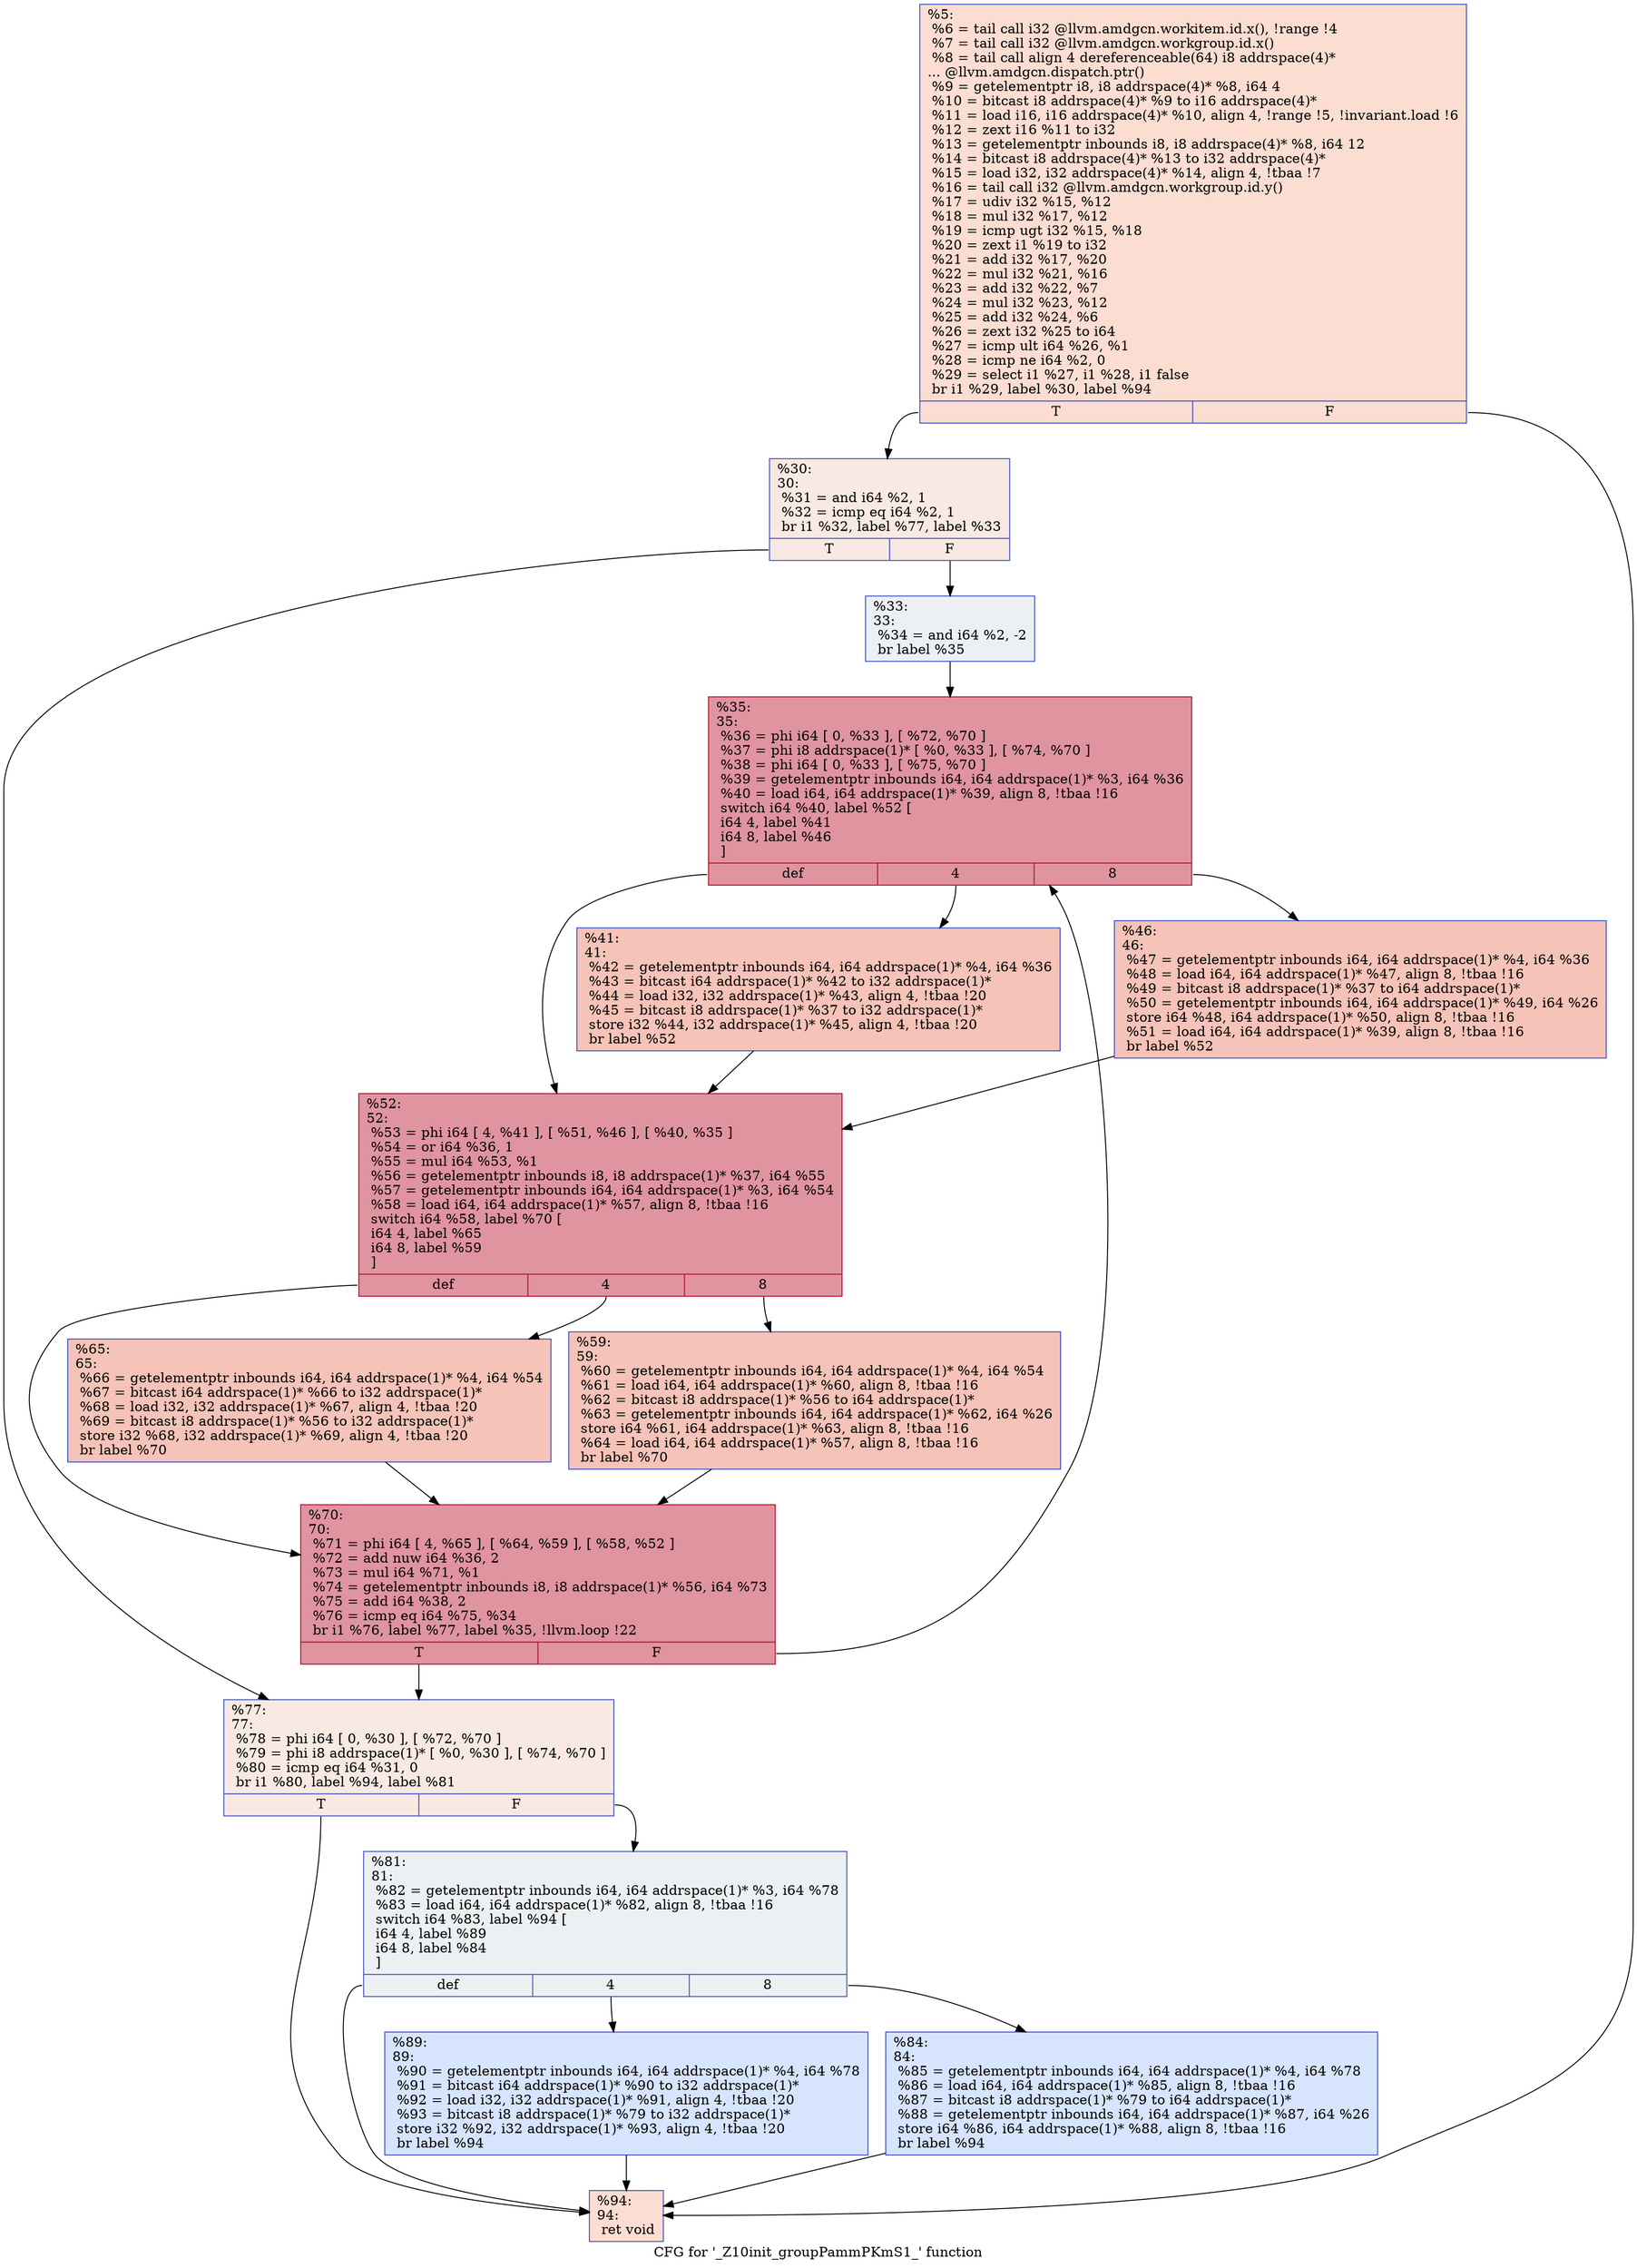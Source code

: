 digraph "CFG for '_Z10init_groupPammPKmS1_' function" {
	label="CFG for '_Z10init_groupPammPKmS1_' function";

	Node0x4a3e520 [shape=record,color="#3d50c3ff", style=filled, fillcolor="#f7b39670",label="{%5:\l  %6 = tail call i32 @llvm.amdgcn.workitem.id.x(), !range !4\l  %7 = tail call i32 @llvm.amdgcn.workgroup.id.x()\l  %8 = tail call align 4 dereferenceable(64) i8 addrspace(4)*\l... @llvm.amdgcn.dispatch.ptr()\l  %9 = getelementptr i8, i8 addrspace(4)* %8, i64 4\l  %10 = bitcast i8 addrspace(4)* %9 to i16 addrspace(4)*\l  %11 = load i16, i16 addrspace(4)* %10, align 4, !range !5, !invariant.load !6\l  %12 = zext i16 %11 to i32\l  %13 = getelementptr inbounds i8, i8 addrspace(4)* %8, i64 12\l  %14 = bitcast i8 addrspace(4)* %13 to i32 addrspace(4)*\l  %15 = load i32, i32 addrspace(4)* %14, align 4, !tbaa !7\l  %16 = tail call i32 @llvm.amdgcn.workgroup.id.y()\l  %17 = udiv i32 %15, %12\l  %18 = mul i32 %17, %12\l  %19 = icmp ugt i32 %15, %18\l  %20 = zext i1 %19 to i32\l  %21 = add i32 %17, %20\l  %22 = mul i32 %21, %16\l  %23 = add i32 %22, %7\l  %24 = mul i32 %23, %12\l  %25 = add i32 %24, %6\l  %26 = zext i32 %25 to i64\l  %27 = icmp ult i64 %26, %1\l  %28 = icmp ne i64 %2, 0\l  %29 = select i1 %27, i1 %28, i1 false\l  br i1 %29, label %30, label %94\l|{<s0>T|<s1>F}}"];
	Node0x4a3e520:s0 -> Node0x4a40ef0;
	Node0x4a3e520:s1 -> Node0x4a40f80;
	Node0x4a40ef0 [shape=record,color="#3d50c3ff", style=filled, fillcolor="#efcebd70",label="{%30:\l30:                                               \l  %31 = and i64 %2, 1\l  %32 = icmp eq i64 %2, 1\l  br i1 %32, label %77, label %33\l|{<s0>T|<s1>F}}"];
	Node0x4a40ef0:s0 -> Node0x4a40710;
	Node0x4a40ef0:s1 -> Node0x4a40760;
	Node0x4a40760 [shape=record,color="#3d50c3ff", style=filled, fillcolor="#d6dce470",label="{%33:\l33:                                               \l  %34 = and i64 %2, -2\l  br label %35\l}"];
	Node0x4a40760 -> Node0x4a41560;
	Node0x4a41560 [shape=record,color="#b70d28ff", style=filled, fillcolor="#b70d2870",label="{%35:\l35:                                               \l  %36 = phi i64 [ 0, %33 ], [ %72, %70 ]\l  %37 = phi i8 addrspace(1)* [ %0, %33 ], [ %74, %70 ]\l  %38 = phi i64 [ 0, %33 ], [ %75, %70 ]\l  %39 = getelementptr inbounds i64, i64 addrspace(1)* %3, i64 %36\l  %40 = load i64, i64 addrspace(1)* %39, align 8, !tbaa !16\l  switch i64 %40, label %52 [\l    i64 4, label %41\l    i64 8, label %46\l  ]\l|{<s0>def|<s1>4|<s2>8}}"];
	Node0x4a41560:s0 -> Node0x4a41c80;
	Node0x4a41560:s1 -> Node0x4a41d10;
	Node0x4a41560:s2 -> Node0x4a41da0;
	Node0x4a41d10 [shape=record,color="#3d50c3ff", style=filled, fillcolor="#e8765c70",label="{%41:\l41:                                               \l  %42 = getelementptr inbounds i64, i64 addrspace(1)* %4, i64 %36\l  %43 = bitcast i64 addrspace(1)* %42 to i32 addrspace(1)*\l  %44 = load i32, i32 addrspace(1)* %43, align 4, !tbaa !20\l  %45 = bitcast i8 addrspace(1)* %37 to i32 addrspace(1)*\l  store i32 %44, i32 addrspace(1)* %45, align 4, !tbaa !20\l  br label %52\l}"];
	Node0x4a41d10 -> Node0x4a41c80;
	Node0x4a41da0 [shape=record,color="#3d50c3ff", style=filled, fillcolor="#e8765c70",label="{%46:\l46:                                               \l  %47 = getelementptr inbounds i64, i64 addrspace(1)* %4, i64 %36\l  %48 = load i64, i64 addrspace(1)* %47, align 8, !tbaa !16\l  %49 = bitcast i8 addrspace(1)* %37 to i64 addrspace(1)*\l  %50 = getelementptr inbounds i64, i64 addrspace(1)* %49, i64 %26\l  store i64 %48, i64 addrspace(1)* %50, align 8, !tbaa !16\l  %51 = load i64, i64 addrspace(1)* %39, align 8, !tbaa !16\l  br label %52\l}"];
	Node0x4a41da0 -> Node0x4a41c80;
	Node0x4a41c80 [shape=record,color="#b70d28ff", style=filled, fillcolor="#b70d2870",label="{%52:\l52:                                               \l  %53 = phi i64 [ 4, %41 ], [ %51, %46 ], [ %40, %35 ]\l  %54 = or i64 %36, 1\l  %55 = mul i64 %53, %1\l  %56 = getelementptr inbounds i8, i8 addrspace(1)* %37, i64 %55\l  %57 = getelementptr inbounds i64, i64 addrspace(1)* %3, i64 %54\l  %58 = load i64, i64 addrspace(1)* %57, align 8, !tbaa !16\l  switch i64 %58, label %70 [\l    i64 4, label %65\l    i64 8, label %59\l  ]\l|{<s0>def|<s1>4|<s2>8}}"];
	Node0x4a41c80:s0 -> Node0x4a41650;
	Node0x4a41c80:s1 -> Node0x4a436c0;
	Node0x4a41c80:s2 -> Node0x4a43710;
	Node0x4a43710 [shape=record,color="#3d50c3ff", style=filled, fillcolor="#e8765c70",label="{%59:\l59:                                               \l  %60 = getelementptr inbounds i64, i64 addrspace(1)* %4, i64 %54\l  %61 = load i64, i64 addrspace(1)* %60, align 8, !tbaa !16\l  %62 = bitcast i8 addrspace(1)* %56 to i64 addrspace(1)*\l  %63 = getelementptr inbounds i64, i64 addrspace(1)* %62, i64 %26\l  store i64 %61, i64 addrspace(1)* %63, align 8, !tbaa !16\l  %64 = load i64, i64 addrspace(1)* %57, align 8, !tbaa !16\l  br label %70\l}"];
	Node0x4a43710 -> Node0x4a41650;
	Node0x4a436c0 [shape=record,color="#3d50c3ff", style=filled, fillcolor="#e8765c70",label="{%65:\l65:                                               \l  %66 = getelementptr inbounds i64, i64 addrspace(1)* %4, i64 %54\l  %67 = bitcast i64 addrspace(1)* %66 to i32 addrspace(1)*\l  %68 = load i32, i32 addrspace(1)* %67, align 4, !tbaa !20\l  %69 = bitcast i8 addrspace(1)* %56 to i32 addrspace(1)*\l  store i32 %68, i32 addrspace(1)* %69, align 4, !tbaa !20\l  br label %70\l}"];
	Node0x4a436c0 -> Node0x4a41650;
	Node0x4a41650 [shape=record,color="#b70d28ff", style=filled, fillcolor="#b70d2870",label="{%70:\l70:                                               \l  %71 = phi i64 [ 4, %65 ], [ %64, %59 ], [ %58, %52 ]\l  %72 = add nuw i64 %36, 2\l  %73 = mul i64 %71, %1\l  %74 = getelementptr inbounds i8, i8 addrspace(1)* %56, i64 %73\l  %75 = add i64 %38, 2\l  %76 = icmp eq i64 %75, %34\l  br i1 %76, label %77, label %35, !llvm.loop !22\l|{<s0>T|<s1>F}}"];
	Node0x4a41650:s0 -> Node0x4a40710;
	Node0x4a41650:s1 -> Node0x4a41560;
	Node0x4a40710 [shape=record,color="#3d50c3ff", style=filled, fillcolor="#efcebd70",label="{%77:\l77:                                               \l  %78 = phi i64 [ 0, %30 ], [ %72, %70 ]\l  %79 = phi i8 addrspace(1)* [ %0, %30 ], [ %74, %70 ]\l  %80 = icmp eq i64 %31, 0\l  br i1 %80, label %94, label %81\l|{<s0>T|<s1>F}}"];
	Node0x4a40710:s0 -> Node0x4a40f80;
	Node0x4a40710:s1 -> Node0x4a447f0;
	Node0x4a447f0 [shape=record,color="#3d50c3ff", style=filled, fillcolor="#d6dce470",label="{%81:\l81:                                               \l  %82 = getelementptr inbounds i64, i64 addrspace(1)* %3, i64 %78\l  %83 = load i64, i64 addrspace(1)* %82, align 8, !tbaa !16\l  switch i64 %83, label %94 [\l    i64 4, label %89\l    i64 8, label %84\l  ]\l|{<s0>def|<s1>4|<s2>8}}"];
	Node0x4a447f0:s0 -> Node0x4a40f80;
	Node0x4a447f0:s1 -> Node0x4a44a00;
	Node0x4a447f0:s2 -> Node0x4a44a50;
	Node0x4a44a50 [shape=record,color="#3d50c3ff", style=filled, fillcolor="#a5c3fe70",label="{%84:\l84:                                               \l  %85 = getelementptr inbounds i64, i64 addrspace(1)* %4, i64 %78\l  %86 = load i64, i64 addrspace(1)* %85, align 8, !tbaa !16\l  %87 = bitcast i8 addrspace(1)* %79 to i64 addrspace(1)*\l  %88 = getelementptr inbounds i64, i64 addrspace(1)* %87, i64 %26\l  store i64 %86, i64 addrspace(1)* %88, align 8, !tbaa !16\l  br label %94\l}"];
	Node0x4a44a50 -> Node0x4a40f80;
	Node0x4a44a00 [shape=record,color="#3d50c3ff", style=filled, fillcolor="#a5c3fe70",label="{%89:\l89:                                               \l  %90 = getelementptr inbounds i64, i64 addrspace(1)* %4, i64 %78\l  %91 = bitcast i64 addrspace(1)* %90 to i32 addrspace(1)*\l  %92 = load i32, i32 addrspace(1)* %91, align 4, !tbaa !20\l  %93 = bitcast i8 addrspace(1)* %79 to i32 addrspace(1)*\l  store i32 %92, i32 addrspace(1)* %93, align 4, !tbaa !20\l  br label %94\l}"];
	Node0x4a44a00 -> Node0x4a40f80;
	Node0x4a40f80 [shape=record,color="#3d50c3ff", style=filled, fillcolor="#f7b39670",label="{%94:\l94:                                               \l  ret void\l}"];
}
